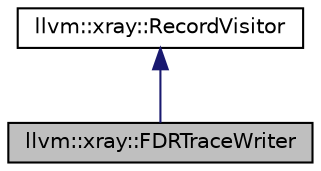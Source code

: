 digraph "llvm::xray::FDRTraceWriter"
{
 // LATEX_PDF_SIZE
  bgcolor="transparent";
  edge [fontname="Helvetica",fontsize="10",labelfontname="Helvetica",labelfontsize="10"];
  node [fontname="Helvetica",fontsize="10",shape="box"];
  Node1 [label="llvm::xray::FDRTraceWriter",height=0.2,width=0.4,color="black", fillcolor="grey75", style="filled", fontcolor="black",tooltip="The FDRTraceWriter allows us to hand-craft an XRay Flight Data Recorder (FDR) mode log file."];
  Node2 -> Node1 [dir="back",color="midnightblue",fontsize="10",style="solid",fontname="Helvetica"];
  Node2 [label="llvm::xray::RecordVisitor",height=0.2,width=0.4,color="black",URL="$classllvm_1_1xray_1_1RecordVisitor.html",tooltip=" "];
}
